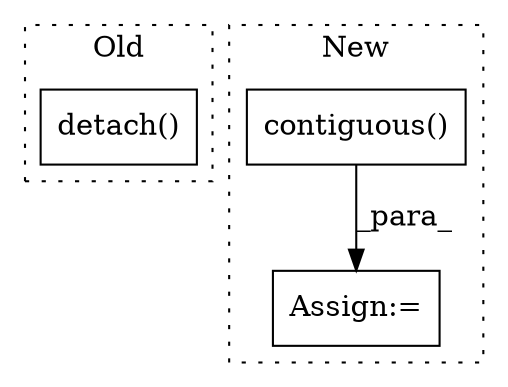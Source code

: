 digraph G {
subgraph cluster0 {
1 [label="detach()" a="75" s="2952" l="21" shape="box"];
label = "Old";
style="dotted";
}
subgraph cluster1 {
2 [label="contiguous()" a="75" s="2822" l="39" shape="box"];
3 [label="Assign:=" a="68" s="2819" l="3" shape="box"];
label = "New";
style="dotted";
}
2 -> 3 [label="_para_"];
}